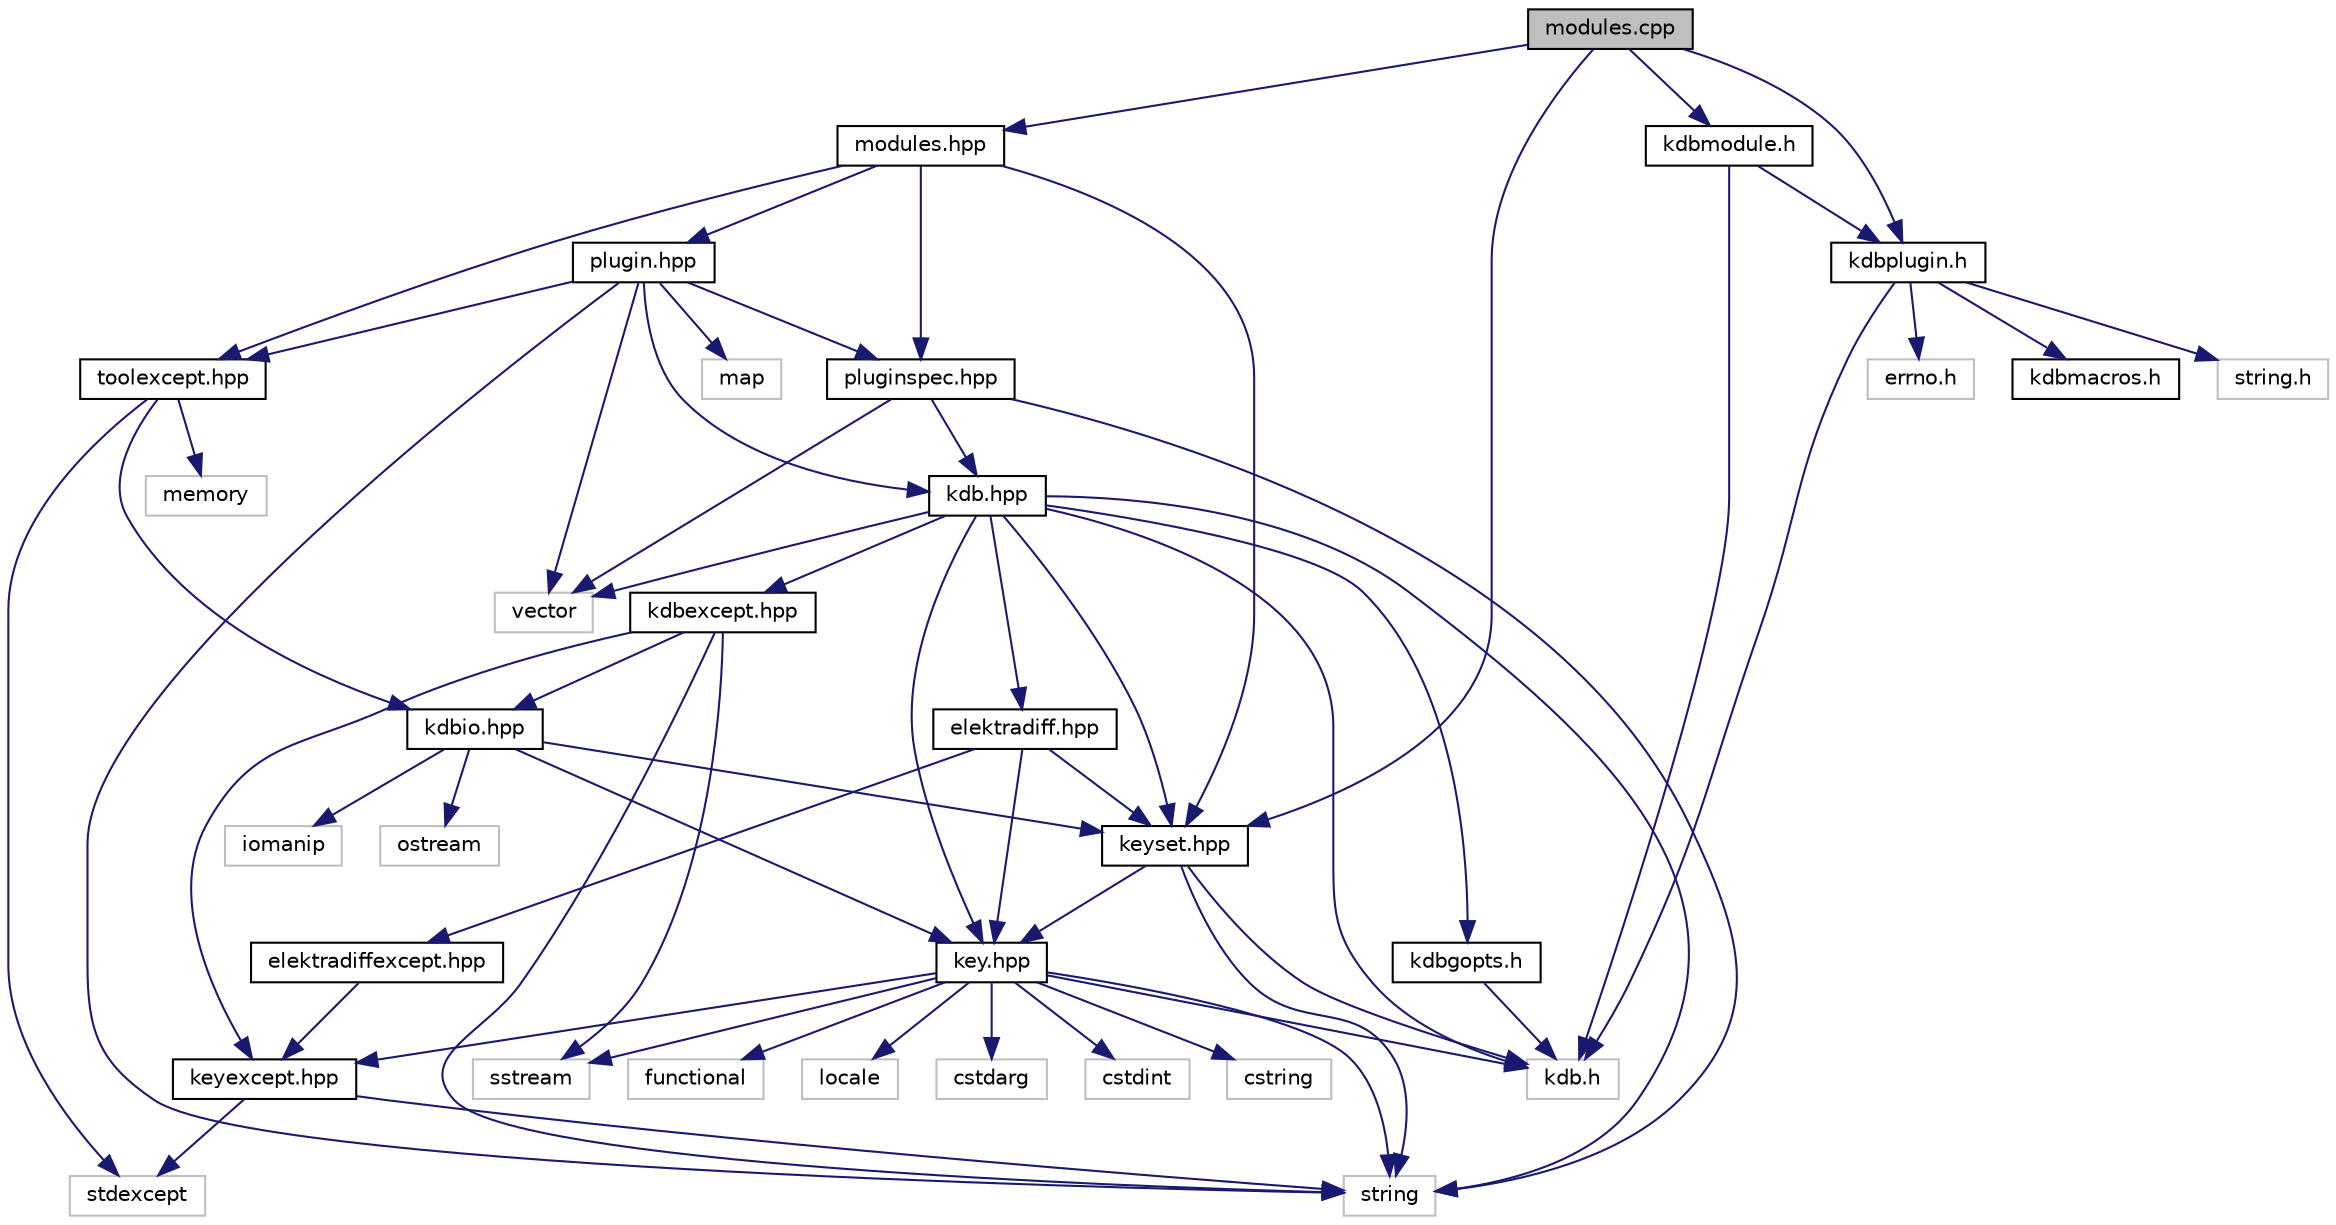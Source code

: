 digraph "modules.cpp"
{
 // LATEX_PDF_SIZE
  edge [fontname="Helvetica",fontsize="10",labelfontname="Helvetica",labelfontsize="10"];
  node [fontname="Helvetica",fontsize="10",shape=record];
  Node1 [label="modules.cpp",height=0.2,width=0.4,color="black", fillcolor="grey75", style="filled", fontcolor="black",tooltip="Implementation of module loading."];
  Node1 -> Node2 [color="midnightblue",fontsize="10",style="solid"];
  Node2 [label="keyset.hpp",height=0.2,width=0.4,color="black", fillcolor="white", style="filled",URL="$keyset_8hpp.html",tooltip=" "];
  Node2 -> Node3 [color="midnightblue",fontsize="10",style="solid"];
  Node3 [label="kdb.h",height=0.2,width=0.4,color="grey75", fillcolor="white", style="filled",tooltip=" "];
  Node2 -> Node4 [color="midnightblue",fontsize="10",style="solid"];
  Node4 [label="key.hpp",height=0.2,width=0.4,color="black", fillcolor="white", style="filled",URL="$key_8hpp.html",tooltip=" "];
  Node4 -> Node5 [color="midnightblue",fontsize="10",style="solid"];
  Node5 [label="cstdarg",height=0.2,width=0.4,color="grey75", fillcolor="white", style="filled",tooltip=" "];
  Node4 -> Node6 [color="midnightblue",fontsize="10",style="solid"];
  Node6 [label="cstdint",height=0.2,width=0.4,color="grey75", fillcolor="white", style="filled",tooltip=" "];
  Node4 -> Node7 [color="midnightblue",fontsize="10",style="solid"];
  Node7 [label="cstring",height=0.2,width=0.4,color="grey75", fillcolor="white", style="filled",tooltip=" "];
  Node4 -> Node8 [color="midnightblue",fontsize="10",style="solid"];
  Node8 [label="functional",height=0.2,width=0.4,color="grey75", fillcolor="white", style="filled",tooltip=" "];
  Node4 -> Node9 [color="midnightblue",fontsize="10",style="solid"];
  Node9 [label="locale",height=0.2,width=0.4,color="grey75", fillcolor="white", style="filled",tooltip=" "];
  Node4 -> Node10 [color="midnightblue",fontsize="10",style="solid"];
  Node10 [label="sstream",height=0.2,width=0.4,color="grey75", fillcolor="white", style="filled",tooltip=" "];
  Node4 -> Node11 [color="midnightblue",fontsize="10",style="solid"];
  Node11 [label="string",height=0.2,width=0.4,color="grey75", fillcolor="white", style="filled",tooltip=" "];
  Node4 -> Node12 [color="midnightblue",fontsize="10",style="solid"];
  Node12 [label="keyexcept.hpp",height=0.2,width=0.4,color="black", fillcolor="white", style="filled",URL="$keyexcept_8hpp.html",tooltip=" "];
  Node12 -> Node13 [color="midnightblue",fontsize="10",style="solid"];
  Node13 [label="stdexcept",height=0.2,width=0.4,color="grey75", fillcolor="white", style="filled",tooltip=" "];
  Node12 -> Node11 [color="midnightblue",fontsize="10",style="solid"];
  Node4 -> Node3 [color="midnightblue",fontsize="10",style="solid"];
  Node2 -> Node11 [color="midnightblue",fontsize="10",style="solid"];
  Node1 -> Node14 [color="midnightblue",fontsize="10",style="solid"];
  Node14 [label="modules.hpp",height=0.2,width=0.4,color="black", fillcolor="white", style="filled",URL="$modules_8hpp.html",tooltip="Allows one to load plugins."];
  Node14 -> Node2 [color="midnightblue",fontsize="10",style="solid"];
  Node14 -> Node15 [color="midnightblue",fontsize="10",style="solid"];
  Node15 [label="plugin.hpp",height=0.2,width=0.4,color="black", fillcolor="white", style="filled",URL="$plugin_8hpp.html",tooltip="Header file of plugin."];
  Node15 -> Node16 [color="midnightblue",fontsize="10",style="solid"];
  Node16 [label="kdb.hpp",height=0.2,width=0.4,color="black", fillcolor="white", style="filled",URL="$kdb_8hpp.html",tooltip=" "];
  Node16 -> Node11 [color="midnightblue",fontsize="10",style="solid"];
  Node16 -> Node17 [color="midnightblue",fontsize="10",style="solid"];
  Node17 [label="vector",height=0.2,width=0.4,color="grey75", fillcolor="white", style="filled",tooltip=" "];
  Node16 -> Node18 [color="midnightblue",fontsize="10",style="solid"];
  Node18 [label="elektradiff.hpp",height=0.2,width=0.4,color="black", fillcolor="white", style="filled",URL="$elektradiff_8hpp.html",tooltip=" "];
  Node18 -> Node19 [color="midnightblue",fontsize="10",style="solid"];
  Node19 [label="elektradiffexcept.hpp",height=0.2,width=0.4,color="black", fillcolor="white", style="filled",URL="$elektradiffexcept_8hpp.html",tooltip=" "];
  Node19 -> Node12 [color="midnightblue",fontsize="10",style="solid"];
  Node18 -> Node4 [color="midnightblue",fontsize="10",style="solid"];
  Node18 -> Node2 [color="midnightblue",fontsize="10",style="solid"];
  Node16 -> Node20 [color="midnightblue",fontsize="10",style="solid"];
  Node20 [label="kdbexcept.hpp",height=0.2,width=0.4,color="black", fillcolor="white", style="filled",URL="$kdbexcept_8hpp.html",tooltip=" "];
  Node20 -> Node12 [color="midnightblue",fontsize="10",style="solid"];
  Node20 -> Node10 [color="midnightblue",fontsize="10",style="solid"];
  Node20 -> Node11 [color="midnightblue",fontsize="10",style="solid"];
  Node20 -> Node21 [color="midnightblue",fontsize="10",style="solid"];
  Node21 [label="kdbio.hpp",height=0.2,width=0.4,color="black", fillcolor="white", style="filled",URL="$kdbio_8hpp.html",tooltip=" "];
  Node21 -> Node4 [color="midnightblue",fontsize="10",style="solid"];
  Node21 -> Node2 [color="midnightblue",fontsize="10",style="solid"];
  Node21 -> Node22 [color="midnightblue",fontsize="10",style="solid"];
  Node22 [label="iomanip",height=0.2,width=0.4,color="grey75", fillcolor="white", style="filled",tooltip=" "];
  Node21 -> Node23 [color="midnightblue",fontsize="10",style="solid"];
  Node23 [label="ostream",height=0.2,width=0.4,color="grey75", fillcolor="white", style="filled",tooltip=" "];
  Node16 -> Node4 [color="midnightblue",fontsize="10",style="solid"];
  Node16 -> Node2 [color="midnightblue",fontsize="10",style="solid"];
  Node16 -> Node3 [color="midnightblue",fontsize="10",style="solid"];
  Node16 -> Node24 [color="midnightblue",fontsize="10",style="solid"];
  Node24 [label="kdbgopts.h",height=0.2,width=0.4,color="black", fillcolor="white", style="filled",URL="$kdbgopts_8h.html",tooltip="Gopts contract."];
  Node24 -> Node3 [color="midnightblue",fontsize="10",style="solid"];
  Node15 -> Node25 [color="midnightblue",fontsize="10",style="solid"];
  Node25 [label="pluginspec.hpp",height=0.2,width=0.4,color="black", fillcolor="white", style="filled",URL="$pluginspec_8hpp.html",tooltip="Interface to specify which plugin is meant."];
  Node25 -> Node11 [color="midnightblue",fontsize="10",style="solid"];
  Node25 -> Node17 [color="midnightblue",fontsize="10",style="solid"];
  Node25 -> Node16 [color="midnightblue",fontsize="10",style="solid"];
  Node15 -> Node26 [color="midnightblue",fontsize="10",style="solid"];
  Node26 [label="toolexcept.hpp",height=0.2,width=0.4,color="black", fillcolor="white", style="filled",URL="$toolexcept_8hpp.html",tooltip="Implementation of all exceptions elektratools library might throw."];
  Node26 -> Node27 [color="midnightblue",fontsize="10",style="solid"];
  Node27 [label="memory",height=0.2,width=0.4,color="grey75", fillcolor="white", style="filled",tooltip=" "];
  Node26 -> Node13 [color="midnightblue",fontsize="10",style="solid"];
  Node26 -> Node21 [color="midnightblue",fontsize="10",style="solid"];
  Node15 -> Node28 [color="midnightblue",fontsize="10",style="solid"];
  Node28 [label="map",height=0.2,width=0.4,color="grey75", fillcolor="white", style="filled",tooltip=" "];
  Node15 -> Node11 [color="midnightblue",fontsize="10",style="solid"];
  Node15 -> Node17 [color="midnightblue",fontsize="10",style="solid"];
  Node14 -> Node25 [color="midnightblue",fontsize="10",style="solid"];
  Node14 -> Node26 [color="midnightblue",fontsize="10",style="solid"];
  Node1 -> Node29 [color="midnightblue",fontsize="10",style="solid"];
  Node29 [label="kdbmodule.h",height=0.2,width=0.4,color="black", fillcolor="white", style="filled",URL="$kdbmodule_8h.html",tooltip=" "];
  Node29 -> Node3 [color="midnightblue",fontsize="10",style="solid"];
  Node29 -> Node30 [color="midnightblue",fontsize="10",style="solid"];
  Node30 [label="kdbplugin.h",height=0.2,width=0.4,color="black", fillcolor="white", style="filled",URL="$kdbplugin_8h.html",tooltip="Methods for plugin programing."];
  Node30 -> Node3 [color="midnightblue",fontsize="10",style="solid"];
  Node30 -> Node31 [color="midnightblue",fontsize="10",style="solid"];
  Node31 [label="errno.h",height=0.2,width=0.4,color="grey75", fillcolor="white", style="filled",tooltip=" "];
  Node30 -> Node32 [color="midnightblue",fontsize="10",style="solid"];
  Node32 [label="kdbmacros.h",height=0.2,width=0.4,color="black", fillcolor="white", style="filled",URL="$kdbmacros_8h.html",tooltip="Macros by Elektra."];
  Node30 -> Node33 [color="midnightblue",fontsize="10",style="solid"];
  Node33 [label="string.h",height=0.2,width=0.4,color="grey75", fillcolor="white", style="filled",tooltip=" "];
  Node1 -> Node30 [color="midnightblue",fontsize="10",style="solid"];
}
